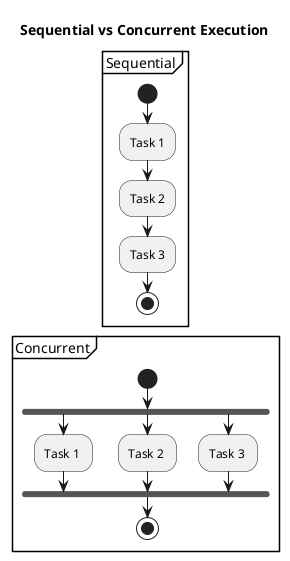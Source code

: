 @startuml
title Sequential vs Concurrent Execution

partition Sequential {
  start
  :Task 1;
  :Task 2;
  :Task 3;
  stop
}

partition Concurrent {
  start
  fork
    :Task 1 ;
  fork again
    :Task 2 ;
  fork again
    :Task 3 ;
  end fork
  stop
}
@enduml
